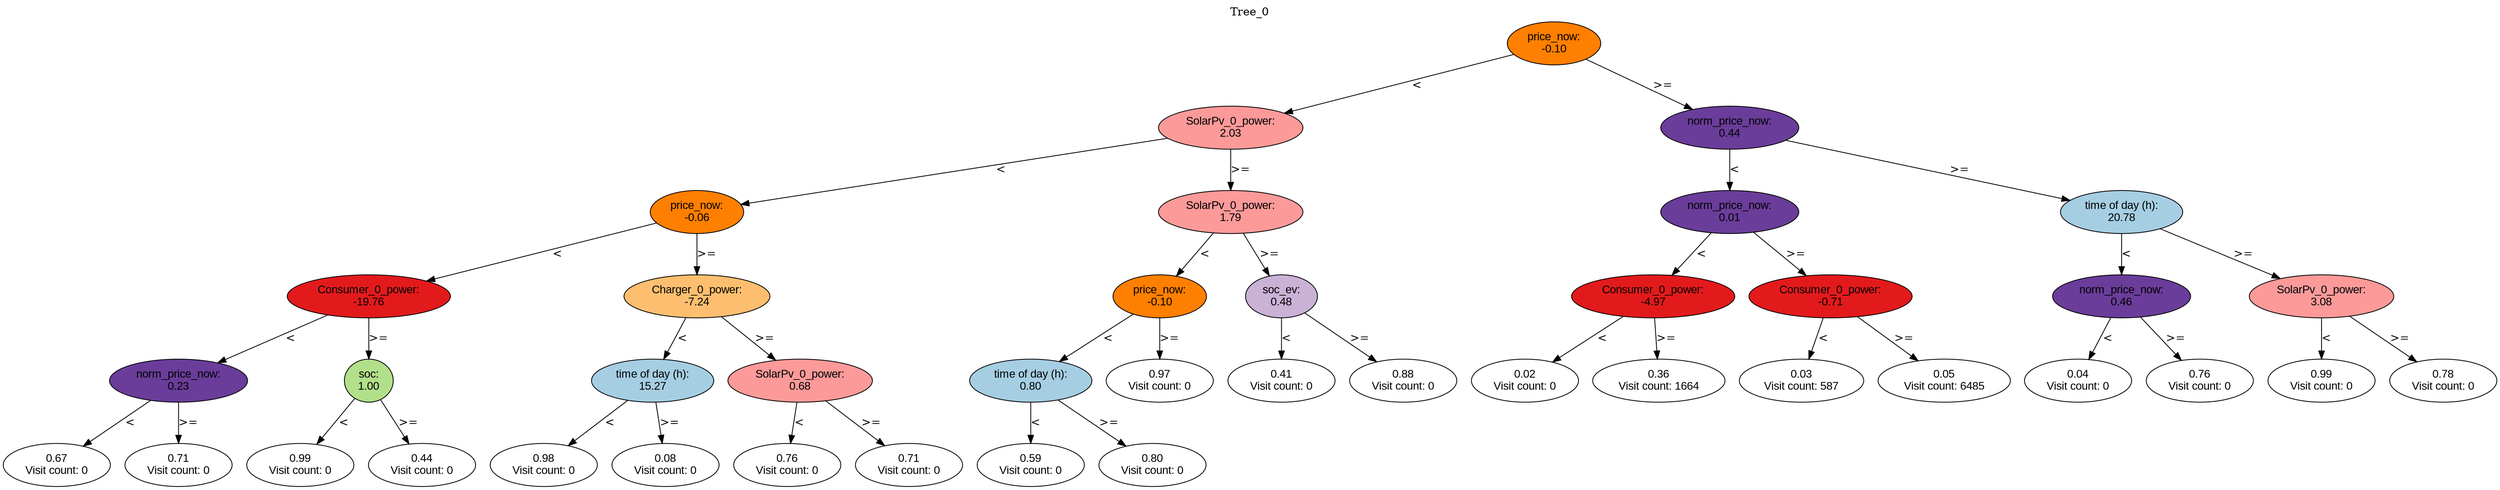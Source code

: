 digraph BST {
    node [fontname="Arial" style=filled colorscheme=paired12];
    0 [ label = "price_now:
-0.10" fillcolor=8];
    1 [ label = "SolarPv_0_power:
2.03" fillcolor=5];
    2 [ label = "price_now:
-0.06" fillcolor=8];
    3 [ label = "Consumer_0_power:
-19.76" fillcolor=6];
    4 [ label = "norm_price_now:
0.23" fillcolor=10];
    5 [ label = "0.67
Visit count: 0" fillcolor=white];
    6 [ label = "0.71
Visit count: 0" fillcolor=white];
    7 [ label = "soc:
1.00" fillcolor=3];
    8 [ label = "0.99
Visit count: 0" fillcolor=white];
    9 [ label = "0.44
Visit count: 0" fillcolor=white];
    10 [ label = "Charger_0_power:
-7.24" fillcolor=7];
    11 [ label = "time of day (h):
15.27" fillcolor=1];
    12 [ label = "0.98
Visit count: 0" fillcolor=white];
    13 [ label = "0.08
Visit count: 0" fillcolor=white];
    14 [ label = "SolarPv_0_power:
0.68" fillcolor=5];
    15 [ label = "0.76
Visit count: 0" fillcolor=white];
    16 [ label = "0.71
Visit count: 0" fillcolor=white];
    17 [ label = "SolarPv_0_power:
1.79" fillcolor=5];
    18 [ label = "price_now:
-0.10" fillcolor=8];
    19 [ label = "time of day (h):
0.80" fillcolor=1];
    20 [ label = "0.59
Visit count: 0" fillcolor=white];
    21 [ label = "0.80
Visit count: 0" fillcolor=white];
    22 [ label = "0.97
Visit count: 0" fillcolor=white];
    23 [ label = "soc_ev:
0.48" fillcolor=9];
    24 [ label = "0.41
Visit count: 0" fillcolor=white];
    25 [ label = "0.88
Visit count: 0" fillcolor=white];
    26 [ label = "norm_price_now:
0.44" fillcolor=10];
    27 [ label = "norm_price_now:
0.01" fillcolor=10];
    28 [ label = "Consumer_0_power:
-4.97" fillcolor=6];
    29 [ label = "0.02
Visit count: 0" fillcolor=white];
    30 [ label = "0.36
Visit count: 1664" fillcolor=white];
    31 [ label = "Consumer_0_power:
-0.71" fillcolor=6];
    32 [ label = "0.03
Visit count: 587" fillcolor=white];
    33 [ label = "0.05
Visit count: 6485" fillcolor=white];
    34 [ label = "time of day (h):
20.78" fillcolor=1];
    35 [ label = "norm_price_now:
0.46" fillcolor=10];
    36 [ label = "0.04
Visit count: 0" fillcolor=white];
    37 [ label = "0.76
Visit count: 0" fillcolor=white];
    38 [ label = "SolarPv_0_power:
3.08" fillcolor=5];
    39 [ label = "0.99
Visit count: 0" fillcolor=white];
    40 [ label = "0.78
Visit count: 0" fillcolor=white];

    0  -> 1[ label = "<"];
    0  -> 26[ label = ">="];
    1  -> 2[ label = "<"];
    1  -> 17[ label = ">="];
    2  -> 3[ label = "<"];
    2  -> 10[ label = ">="];
    3  -> 4[ label = "<"];
    3  -> 7[ label = ">="];
    4  -> 5[ label = "<"];
    4  -> 6[ label = ">="];
    7  -> 8[ label = "<"];
    7  -> 9[ label = ">="];
    10  -> 11[ label = "<"];
    10  -> 14[ label = ">="];
    11  -> 12[ label = "<"];
    11  -> 13[ label = ">="];
    14  -> 15[ label = "<"];
    14  -> 16[ label = ">="];
    17  -> 18[ label = "<"];
    17  -> 23[ label = ">="];
    18  -> 19[ label = "<"];
    18  -> 22[ label = ">="];
    19  -> 20[ label = "<"];
    19  -> 21[ label = ">="];
    23  -> 24[ label = "<"];
    23  -> 25[ label = ">="];
    26  -> 27[ label = "<"];
    26  -> 34[ label = ">="];
    27  -> 28[ label = "<"];
    27  -> 31[ label = ">="];
    28  -> 29[ label = "<"];
    28  -> 30[ label = ">="];
    31  -> 32[ label = "<"];
    31  -> 33[ label = ">="];
    34  -> 35[ label = "<"];
    34  -> 38[ label = ">="];
    35  -> 36[ label = "<"];
    35  -> 37[ label = ">="];
    38  -> 39[ label = "<"];
    38  -> 40[ label = ">="];

    labelloc="t";
    label="Tree_0";
}
